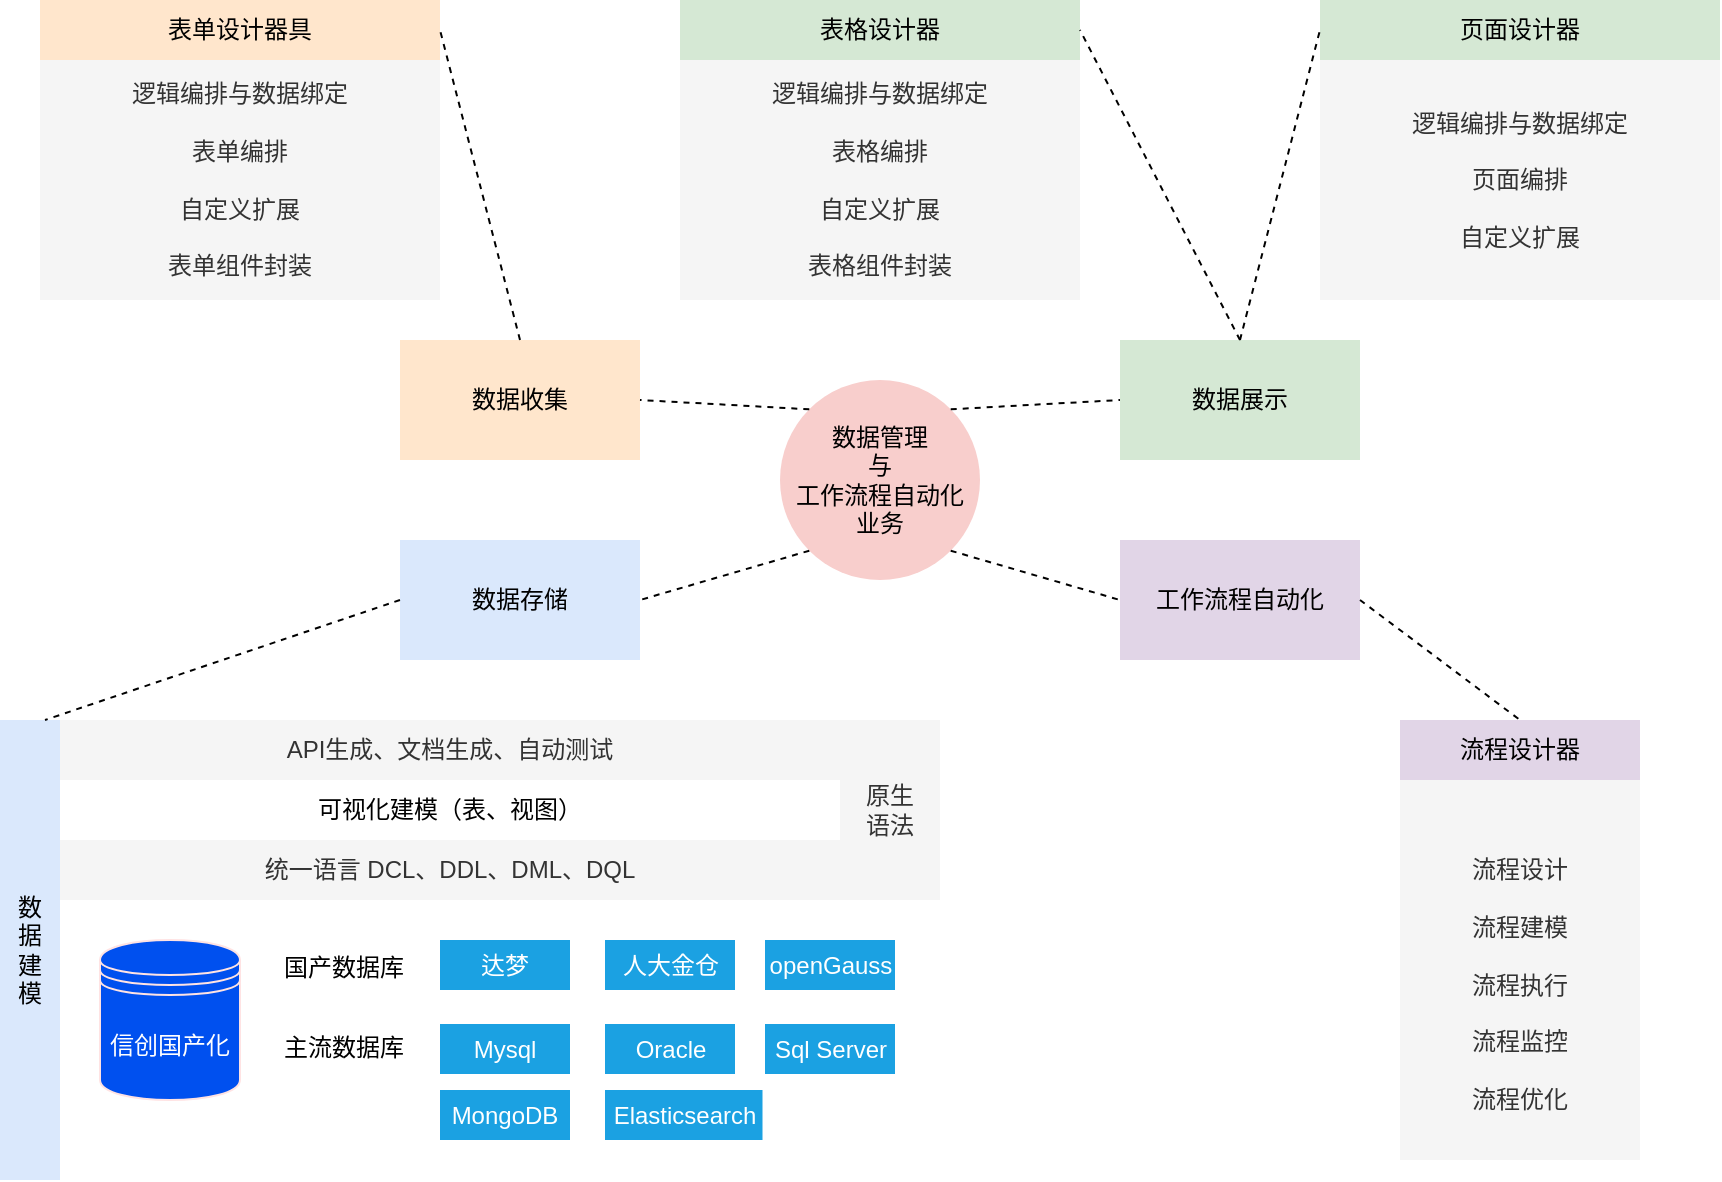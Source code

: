 <mxfile version="24.4.10" type="github">
  <diagram name="第 1 页" id="3JdLDlZtKlIp8TxT6yqI">
    <mxGraphModel dx="3033" dy="1200" grid="1" gridSize="10" guides="1" tooltips="1" connect="1" arrows="1" fold="1" page="1" pageScale="1" pageWidth="827" pageHeight="1169" math="0" shadow="0">
      <root>
        <mxCell id="0" />
        <mxCell id="1" parent="0" />
        <mxCell id="FVGwjlgd87L53xhA5rX--8" value="" style="rounded=0;whiteSpace=wrap;html=1;strokeColor=none;" parent="1" vertex="1">
          <mxGeometry x="-30" y="410" width="440" height="90" as="geometry" />
        </mxCell>
        <mxCell id="FVGwjlgd87L53xhA5rX--6" value="" style="rounded=0;whiteSpace=wrap;html=1;strokeColor=none;" parent="1" vertex="1">
          <mxGeometry x="-30" y="500" width="440" height="140" as="geometry" />
        </mxCell>
        <mxCell id="FVGwjlgd87L53xhA5rX--4" value="信创国产化" style="shape=datastore;whiteSpace=wrap;html=1;fillColor=#0050ef;strokeColor=#FFE3E3;fontColor=#ffffff;" parent="1" vertex="1">
          <mxGeometry x="-10" y="520" width="70" height="80" as="geometry" />
        </mxCell>
        <mxCell id="FVGwjlgd87L53xhA5rX--5" value="&lt;h1 style=&quot;margin-top: 0px; font-size: 16px;&quot;&gt;&lt;span style=&quot;background-color: initial; font-family: Arial, sans-serif; font-size: 12px; font-weight: 400;&quot;&gt;国产数据库&lt;/span&gt;&lt;br&gt;&lt;/h1&gt;&lt;div&gt;&lt;br&gt;&lt;/div&gt;&lt;div&gt;&lt;span style=&quot;background-color: initial; font-size: 12px; font-weight: normal; font-family: Arial, sans-serif;&quot;&gt;&lt;br&gt;&lt;/span&gt;&lt;/div&gt;" style="text;html=1;whiteSpace=wrap;overflow=hidden;rounded=0;" parent="1" vertex="1">
          <mxGeometry x="80" y="516.25" width="80" height="37.5" as="geometry" />
        </mxCell>
        <mxCell id="FVGwjlgd87L53xhA5rX--7" value="统一语言 DCL、DDL、DML、DQL" style="rounded=0;whiteSpace=wrap;html=1;strokeColor=none;fillColor=#f5f5f5;fontColor=#333333;" parent="1" vertex="1">
          <mxGeometry x="-30" y="470" width="390" height="30" as="geometry" />
        </mxCell>
        <mxCell id="FVGwjlgd87L53xhA5rX--9" value="数&lt;div&gt;据&lt;/div&gt;&lt;div&gt;建&lt;/div&gt;&lt;div&gt;模&lt;/div&gt;" style="rounded=0;whiteSpace=wrap;html=1;fillColor=#dae8fc;strokeColor=none;" parent="1" vertex="1">
          <mxGeometry x="-60" y="410" width="30" height="230" as="geometry" />
        </mxCell>
        <mxCell id="FVGwjlgd87L53xhA5rX--10" value="可视化建模（表、视图）" style="rounded=0;whiteSpace=wrap;html=1;strokeColor=none;" parent="1" vertex="1">
          <mxGeometry x="-30" y="440" width="390" height="30" as="geometry" />
        </mxCell>
        <mxCell id="FVGwjlgd87L53xhA5rX--11" value="API生成、文档生成、自动测试" style="rounded=0;whiteSpace=wrap;html=1;strokeColor=none;fillColor=#f5f5f5;fontColor=#333333;" parent="1" vertex="1">
          <mxGeometry x="-30" y="410" width="390" height="30" as="geometry" />
        </mxCell>
        <mxCell id="FVGwjlgd87L53xhA5rX--12" value="&lt;div&gt;&lt;br&gt;&lt;/div&gt;流程设计&lt;div&gt;&lt;br&gt;&lt;/div&gt;&lt;div&gt;流程建模&lt;/div&gt;&lt;div&gt;&lt;div&gt;&lt;br&gt;&lt;/div&gt;&lt;div&gt;流程执行&lt;/div&gt;&lt;div&gt;&lt;br&gt;&lt;/div&gt;&lt;div&gt;流程监控&lt;/div&gt;&lt;div&gt;&lt;br&gt;&lt;/div&gt;&lt;div&gt;流程优化&lt;/div&gt;&lt;/div&gt;" style="rounded=0;whiteSpace=wrap;html=1;strokeColor=none;fillColor=#f5f5f5;fontColor=#333333;" parent="1" vertex="1">
          <mxGeometry x="640" y="440" width="120" height="190" as="geometry" />
        </mxCell>
        <mxCell id="FVGwjlgd87L53xhA5rX--13" value="流程设计器" style="rounded=0;whiteSpace=wrap;html=1;fillColor=#e1d5e7;strokeColor=none;" parent="1" vertex="1">
          <mxGeometry x="640" y="410" width="120" height="30" as="geometry" />
        </mxCell>
        <mxCell id="FVGwjlgd87L53xhA5rX--14" value="原生&lt;div&gt;语法&lt;/div&gt;" style="rounded=0;whiteSpace=wrap;html=1;strokeColor=none;fillColor=#f5f5f5;fontColor=#333333;" parent="1" vertex="1">
          <mxGeometry x="360" y="410" width="50" height="90" as="geometry" />
        </mxCell>
        <mxCell id="FVGwjlgd87L53xhA5rX--19" value="&lt;div&gt;逻辑编排与数据绑定&lt;/div&gt;&lt;div&gt;&lt;br&gt;&lt;/div&gt;&lt;div&gt;表单编排&lt;/div&gt;&lt;div&gt;&lt;br&gt;&lt;/div&gt;&lt;div&gt;自定义扩展&lt;/div&gt;&lt;div&gt;&lt;br&gt;&lt;/div&gt;表单组件封装" style="rounded=0;whiteSpace=wrap;html=1;fillColor=#f5f5f5;fontColor=#333333;strokeColor=none;" parent="1" vertex="1">
          <mxGeometry x="-40" y="80" width="200" height="120" as="geometry" />
        </mxCell>
        <mxCell id="FVGwjlgd87L53xhA5rX--20" value="&lt;div&gt;逻辑编排与数据绑定&lt;/div&gt;&lt;div&gt;&lt;br&gt;&lt;/div&gt;&lt;div&gt;表格编排&lt;/div&gt;&lt;div&gt;&lt;br&gt;&lt;/div&gt;&lt;div&gt;自定义扩展&lt;/div&gt;&lt;div&gt;&lt;br&gt;&lt;/div&gt;表格组件封装" style="rounded=0;whiteSpace=wrap;html=1;fillColor=#f5f5f5;fontColor=#333333;strokeColor=none;" parent="1" vertex="1">
          <mxGeometry x="280" y="80" width="200" height="120" as="geometry" />
        </mxCell>
        <mxCell id="FVGwjlgd87L53xhA5rX--21" value="&lt;div&gt;逻辑编排与数据绑定&lt;/div&gt;&lt;div&gt;&lt;br&gt;&lt;/div&gt;&lt;div&gt;页面编排&lt;/div&gt;&lt;div&gt;&lt;br&gt;&lt;/div&gt;&lt;div&gt;自定义扩展&lt;/div&gt;" style="rounded=0;whiteSpace=wrap;html=1;fillColor=#f5f5f5;fontColor=#333333;strokeColor=none;" parent="1" vertex="1">
          <mxGeometry x="600" y="80" width="200" height="120" as="geometry" />
        </mxCell>
        <mxCell id="FVGwjlgd87L53xhA5rX--22" value="表单设计器具" style="rounded=0;whiteSpace=wrap;html=1;fillColor=#ffe6cc;strokeColor=none;" parent="1" vertex="1">
          <mxGeometry x="-40" y="50" width="200" height="30" as="geometry" />
        </mxCell>
        <mxCell id="FVGwjlgd87L53xhA5rX--23" value="表格设计器" style="rounded=0;whiteSpace=wrap;html=1;fillColor=#d5e8d4;strokeColor=none;" parent="1" vertex="1">
          <mxGeometry x="280" y="50" width="200" height="30" as="geometry" />
        </mxCell>
        <mxCell id="FVGwjlgd87L53xhA5rX--24" value="页面设计器" style="rounded=0;whiteSpace=wrap;html=1;fillColor=#d5e8d4;strokeColor=none;" parent="1" vertex="1">
          <mxGeometry x="600" y="50" width="200" height="30" as="geometry" />
        </mxCell>
        <mxCell id="oQvL7M94ZAVs5pC1BtoH-7" value="数据管理&lt;div&gt;与&lt;br&gt;&lt;div&gt;工作流程自动化&lt;/div&gt;&lt;div&gt;业务&lt;/div&gt;&lt;/div&gt;" style="ellipse;whiteSpace=wrap;html=1;aspect=fixed;fillColor=#f8cecc;strokeColor=none;" vertex="1" parent="1">
          <mxGeometry x="330" y="240" width="100" height="100" as="geometry" />
        </mxCell>
        <mxCell id="oQvL7M94ZAVs5pC1BtoH-8" value="数据收集" style="rounded=0;whiteSpace=wrap;html=1;fillColor=#ffe6cc;strokeColor=none;" vertex="1" parent="1">
          <mxGeometry x="140" y="220" width="120" height="60" as="geometry" />
        </mxCell>
        <mxCell id="oQvL7M94ZAVs5pC1BtoH-10" value="数据展示" style="rounded=0;whiteSpace=wrap;html=1;fillColor=#d5e8d4;strokeColor=none;" vertex="1" parent="1">
          <mxGeometry x="500" y="220" width="120" height="60" as="geometry" />
        </mxCell>
        <mxCell id="oQvL7M94ZAVs5pC1BtoH-11" value="工作流程自动化" style="rounded=0;whiteSpace=wrap;html=1;fillColor=#e1d5e7;strokeColor=none;" vertex="1" parent="1">
          <mxGeometry x="500" y="320" width="120" height="60" as="geometry" />
        </mxCell>
        <mxCell id="oQvL7M94ZAVs5pC1BtoH-12" value="数据存储" style="rounded=0;whiteSpace=wrap;html=1;fillColor=#dae8fc;strokeColor=none;" vertex="1" parent="1">
          <mxGeometry x="140" y="320" width="120" height="60" as="geometry" />
        </mxCell>
        <mxCell id="oQvL7M94ZAVs5pC1BtoH-13" value="" style="endArrow=none;html=1;rounded=0;exitX=1;exitY=0;exitDx=0;exitDy=0;entryX=0;entryY=0.5;entryDx=0;entryDy=0;dashed=1;" edge="1" parent="1" source="oQvL7M94ZAVs5pC1BtoH-7" target="oQvL7M94ZAVs5pC1BtoH-10">
          <mxGeometry width="50" height="50" relative="1" as="geometry">
            <mxPoint x="630" y="80" as="sourcePoint" />
            <mxPoint x="680" y="30" as="targetPoint" />
          </mxGeometry>
        </mxCell>
        <mxCell id="oQvL7M94ZAVs5pC1BtoH-14" value="" style="endArrow=none;html=1;rounded=0;exitX=1;exitY=1;exitDx=0;exitDy=0;entryX=0;entryY=0.5;entryDx=0;entryDy=0;dashed=1;" edge="1" parent="1" source="oQvL7M94ZAVs5pC1BtoH-7" target="oQvL7M94ZAVs5pC1BtoH-11">
          <mxGeometry width="50" height="50" relative="1" as="geometry">
            <mxPoint x="440" y="300" as="sourcePoint" />
            <mxPoint x="510" y="260" as="targetPoint" />
          </mxGeometry>
        </mxCell>
        <mxCell id="oQvL7M94ZAVs5pC1BtoH-15" value="" style="endArrow=none;html=1;rounded=0;exitX=0;exitY=0;exitDx=0;exitDy=0;entryX=1;entryY=0.5;entryDx=0;entryDy=0;dashed=1;" edge="1" parent="1" source="oQvL7M94ZAVs5pC1BtoH-7" target="oQvL7M94ZAVs5pC1BtoH-8">
          <mxGeometry width="50" height="50" relative="1" as="geometry">
            <mxPoint x="440" y="300" as="sourcePoint" />
            <mxPoint x="510" y="260" as="targetPoint" />
          </mxGeometry>
        </mxCell>
        <mxCell id="oQvL7M94ZAVs5pC1BtoH-17" value="" style="endArrow=none;html=1;rounded=0;entryX=1;entryY=0.5;entryDx=0;entryDy=0;exitX=0;exitY=1;exitDx=0;exitDy=0;dashed=1;" edge="1" parent="1" source="oQvL7M94ZAVs5pC1BtoH-7" target="oQvL7M94ZAVs5pC1BtoH-12">
          <mxGeometry width="50" height="50" relative="1" as="geometry">
            <mxPoint x="330" y="290" as="sourcePoint" />
            <mxPoint x="270" y="260" as="targetPoint" />
          </mxGeometry>
        </mxCell>
        <mxCell id="oQvL7M94ZAVs5pC1BtoH-19" value="" style="endArrow=none;html=1;rounded=0;entryX=1;entryY=0.5;entryDx=0;entryDy=0;exitX=0.5;exitY=0;exitDx=0;exitDy=0;curved=1;dashed=1;" edge="1" parent="1" source="oQvL7M94ZAVs5pC1BtoH-8" target="FVGwjlgd87L53xhA5rX--22">
          <mxGeometry width="50" height="50" relative="1" as="geometry">
            <mxPoint x="610" y="-20" as="sourcePoint" />
            <mxPoint x="660" y="-70" as="targetPoint" />
          </mxGeometry>
        </mxCell>
        <mxCell id="oQvL7M94ZAVs5pC1BtoH-20" value="" style="endArrow=none;html=1;rounded=0;entryX=0;entryY=0.5;entryDx=0;entryDy=0;exitX=0.5;exitY=0;exitDx=0;exitDy=0;curved=1;dashed=1;" edge="1" parent="1" source="oQvL7M94ZAVs5pC1BtoH-10" target="FVGwjlgd87L53xhA5rX--24">
          <mxGeometry width="50" height="50" relative="1" as="geometry">
            <mxPoint x="210" y="230" as="sourcePoint" />
            <mxPoint x="170" y="75" as="targetPoint" />
          </mxGeometry>
        </mxCell>
        <mxCell id="oQvL7M94ZAVs5pC1BtoH-21" value="" style="endArrow=none;html=1;rounded=1;curved=0;dashed=1;" edge="1" parent="1">
          <mxGeometry width="50" height="50" relative="1" as="geometry">
            <mxPoint x="560" y="220" as="sourcePoint" />
            <mxPoint x="480" y="65" as="targetPoint" />
          </mxGeometry>
        </mxCell>
        <mxCell id="oQvL7M94ZAVs5pC1BtoH-22" value="" style="endArrow=none;html=1;rounded=0;entryX=0.75;entryY=0;entryDx=0;entryDy=0;exitX=0;exitY=0.5;exitDx=0;exitDy=0;curved=1;dashed=1;" edge="1" parent="1" source="oQvL7M94ZAVs5pC1BtoH-12" target="FVGwjlgd87L53xhA5rX--9">
          <mxGeometry width="50" height="50" relative="1" as="geometry">
            <mxPoint x="210" y="230" as="sourcePoint" />
            <mxPoint x="170" y="75" as="targetPoint" />
          </mxGeometry>
        </mxCell>
        <mxCell id="oQvL7M94ZAVs5pC1BtoH-23" value="" style="endArrow=none;html=1;rounded=0;entryX=0.5;entryY=0;entryDx=0;entryDy=0;exitX=1;exitY=0.5;exitDx=0;exitDy=0;curved=1;dashed=1;" edge="1" parent="1" source="oQvL7M94ZAVs5pC1BtoH-11" target="FVGwjlgd87L53xhA5rX--13">
          <mxGeometry width="50" height="50" relative="1" as="geometry">
            <mxPoint x="570" y="230" as="sourcePoint" />
            <mxPoint x="610" y="75" as="targetPoint" />
          </mxGeometry>
        </mxCell>
        <mxCell id="oQvL7M94ZAVs5pC1BtoH-26" value="达梦" style="rounded=0;whiteSpace=wrap;html=1;fillColor=#1ba1e2;fontColor=#ffffff;strokeColor=none;" vertex="1" parent="1">
          <mxGeometry x="160" y="520" width="65" height="25" as="geometry" />
        </mxCell>
        <mxCell id="oQvL7M94ZAVs5pC1BtoH-29" value="人大金仓" style="rounded=0;whiteSpace=wrap;html=1;fillColor=#1ba1e2;fontColor=#ffffff;strokeColor=none;" vertex="1" parent="1">
          <mxGeometry x="242.5" y="520" width="65" height="25" as="geometry" />
        </mxCell>
        <mxCell id="oQvL7M94ZAVs5pC1BtoH-30" value="openGauss" style="rounded=0;whiteSpace=wrap;html=1;fillColor=#1ba1e2;fontColor=#ffffff;strokeColor=none;" vertex="1" parent="1">
          <mxGeometry x="322.5" y="520" width="65" height="25" as="geometry" />
        </mxCell>
        <mxCell id="oQvL7M94ZAVs5pC1BtoH-31" value="Mysql" style="rounded=0;whiteSpace=wrap;html=1;fillColor=#1ba1e2;fontColor=#ffffff;strokeColor=none;" vertex="1" parent="1">
          <mxGeometry x="160" y="562" width="65" height="25" as="geometry" />
        </mxCell>
        <mxCell id="oQvL7M94ZAVs5pC1BtoH-32" value="Oracle" style="rounded=0;whiteSpace=wrap;html=1;fillColor=#1ba1e2;fontColor=#ffffff;strokeColor=none;" vertex="1" parent="1">
          <mxGeometry x="242.5" y="562" width="65" height="25" as="geometry" />
        </mxCell>
        <mxCell id="oQvL7M94ZAVs5pC1BtoH-33" value="Sql Server" style="rounded=0;whiteSpace=wrap;html=1;fillColor=#1ba1e2;fontColor=#ffffff;strokeColor=none;" vertex="1" parent="1">
          <mxGeometry x="322.5" y="562" width="65" height="25" as="geometry" />
        </mxCell>
        <mxCell id="oQvL7M94ZAVs5pC1BtoH-34" value="&lt;font face=&quot;Arial, sans-serif&quot;&gt;MongoDB&lt;/font&gt;" style="rounded=0;whiteSpace=wrap;html=1;fillColor=#1ba1e2;fontColor=#ffffff;strokeColor=none;" vertex="1" parent="1">
          <mxGeometry x="160" y="595" width="65" height="25" as="geometry" />
        </mxCell>
        <mxCell id="oQvL7M94ZAVs5pC1BtoH-35" value="&lt;h1 style=&quot;margin-top: 0px; font-size: 16px;&quot;&gt;&lt;span style=&quot;background-color: initial; font-family: Arial, sans-serif; font-size: 12px; font-weight: 400;&quot;&gt;主流数据库&lt;/span&gt;&lt;/h1&gt;&lt;div&gt;&lt;span style=&quot;background-color: initial; font-size: 12px; font-weight: normal; font-family: Arial, sans-serif;&quot;&gt;&lt;br&gt;&lt;/span&gt;&lt;/div&gt;" style="text;html=1;whiteSpace=wrap;overflow=hidden;rounded=0;" vertex="1" parent="1">
          <mxGeometry x="80" y="555.75" width="80" height="37.5" as="geometry" />
        </mxCell>
        <mxCell id="oQvL7M94ZAVs5pC1BtoH-37" value="&lt;font face=&quot;Arial, sans-serif&quot;&gt;Elasticsearch&lt;/font&gt;" style="rounded=0;whiteSpace=wrap;html=1;fillColor=#1ba1e2;fontColor=#ffffff;strokeColor=none;" vertex="1" parent="1">
          <mxGeometry x="242.5" y="595" width="78.75" height="25" as="geometry" />
        </mxCell>
      </root>
    </mxGraphModel>
  </diagram>
</mxfile>

